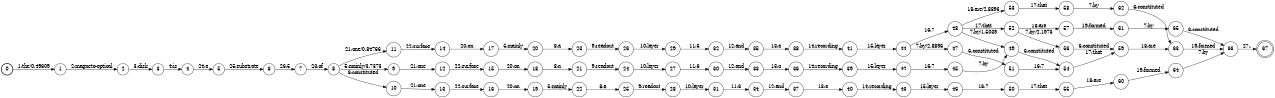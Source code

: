 digraph FST {
rankdir = LR;
size = "8.5,11";
label = "";
center = 1;
orientation = Portrait;
ranksep = "0.4";
nodesep = "0.25";
0 [label = "0", shape = circle, style = bold, fontsize = 14]
	0 -> 1 [label = "1:the/0.49609", fontsize = 14];
1 [label = "1", shape = circle, style = solid, fontsize = 14]
	1 -> 2 [label = "2:magneto-optical", fontsize = 14];
2 [label = "2", shape = circle, style = solid, fontsize = 14]
	2 -> 3 [label = "3:disk", fontsize = 14];
3 [label = "3", shape = circle, style = solid, fontsize = 14]
	3 -> 4 [label = "4:is", fontsize = 14];
4 [label = "4", shape = circle, style = solid, fontsize = 14]
	4 -> 5 [label = "24:a", fontsize = 14];
5 [label = "5", shape = circle, style = solid, fontsize = 14]
	5 -> 6 [label = "25:substrate", fontsize = 14];
6 [label = "6", shape = circle, style = solid, fontsize = 14]
	6 -> 7 [label = "26:5", fontsize = 14];
7 [label = "7", shape = circle, style = solid, fontsize = 14]
	7 -> 8 [label = "23:of", fontsize = 14];
8 [label = "8", shape = circle, style = solid, fontsize = 14]
	8 -> 9 [label = "5:mainly/3.7373", fontsize = 14];
	8 -> 10 [label = "6:constituted", fontsize = 14];
	8 -> 11 [label = "21:one/0.84766", fontsize = 14];
9 [label = "9", shape = circle, style = solid, fontsize = 14]
	9 -> 12 [label = "21:one", fontsize = 14];
10 [label = "10", shape = circle, style = solid, fontsize = 14]
	10 -> 13 [label = "21:one", fontsize = 14];
11 [label = "11", shape = circle, style = solid, fontsize = 14]
	11 -> 14 [label = "22:surface", fontsize = 14];
12 [label = "12", shape = circle, style = solid, fontsize = 14]
	12 -> 15 [label = "22:surface", fontsize = 14];
13 [label = "13", shape = circle, style = solid, fontsize = 14]
	13 -> 16 [label = "22:surface", fontsize = 14];
14 [label = "14", shape = circle, style = solid, fontsize = 14]
	14 -> 17 [label = "20:on", fontsize = 14];
15 [label = "15", shape = circle, style = solid, fontsize = 14]
	15 -> 18 [label = "20:on", fontsize = 14];
16 [label = "16", shape = circle, style = solid, fontsize = 14]
	16 -> 19 [label = "20:on", fontsize = 14];
17 [label = "17", shape = circle, style = solid, fontsize = 14]
	17 -> 20 [label = "5:mainly", fontsize = 14];
18 [label = "18", shape = circle, style = solid, fontsize = 14]
	18 -> 21 [label = "8:a", fontsize = 14];
19 [label = "19", shape = circle, style = solid, fontsize = 14]
	19 -> 22 [label = "5:mainly", fontsize = 14];
20 [label = "20", shape = circle, style = solid, fontsize = 14]
	20 -> 23 [label = "8:a", fontsize = 14];
21 [label = "21", shape = circle, style = solid, fontsize = 14]
	21 -> 24 [label = "9:readout", fontsize = 14];
22 [label = "22", shape = circle, style = solid, fontsize = 14]
	22 -> 25 [label = "8:a", fontsize = 14];
23 [label = "23", shape = circle, style = solid, fontsize = 14]
	23 -> 26 [label = "9:readout", fontsize = 14];
24 [label = "24", shape = circle, style = solid, fontsize = 14]
	24 -> 27 [label = "10:layer", fontsize = 14];
25 [label = "25", shape = circle, style = solid, fontsize = 14]
	25 -> 28 [label = "9:readout", fontsize = 14];
26 [label = "26", shape = circle, style = solid, fontsize = 14]
	26 -> 29 [label = "10:layer", fontsize = 14];
27 [label = "27", shape = circle, style = solid, fontsize = 14]
	27 -> 30 [label = "11:6", fontsize = 14];
28 [label = "28", shape = circle, style = solid, fontsize = 14]
	28 -> 31 [label = "10:layer", fontsize = 14];
29 [label = "29", shape = circle, style = solid, fontsize = 14]
	29 -> 32 [label = "11:6", fontsize = 14];
30 [label = "30", shape = circle, style = solid, fontsize = 14]
	30 -> 33 [label = "12:and", fontsize = 14];
31 [label = "31", shape = circle, style = solid, fontsize = 14]
	31 -> 34 [label = "11:6", fontsize = 14];
32 [label = "32", shape = circle, style = solid, fontsize = 14]
	32 -> 35 [label = "12:and", fontsize = 14];
33 [label = "33", shape = circle, style = solid, fontsize = 14]
	33 -> 36 [label = "13:a", fontsize = 14];
34 [label = "34", shape = circle, style = solid, fontsize = 14]
	34 -> 37 [label = "12:and", fontsize = 14];
35 [label = "35", shape = circle, style = solid, fontsize = 14]
	35 -> 38 [label = "13:a", fontsize = 14];
36 [label = "36", shape = circle, style = solid, fontsize = 14]
	36 -> 39 [label = "14:recording", fontsize = 14];
37 [label = "37", shape = circle, style = solid, fontsize = 14]
	37 -> 40 [label = "13:a", fontsize = 14];
38 [label = "38", shape = circle, style = solid, fontsize = 14]
	38 -> 41 [label = "14:recording", fontsize = 14];
39 [label = "39", shape = circle, style = solid, fontsize = 14]
	39 -> 42 [label = "15:layer", fontsize = 14];
40 [label = "40", shape = circle, style = solid, fontsize = 14]
	40 -> 43 [label = "14:recording", fontsize = 14];
41 [label = "41", shape = circle, style = solid, fontsize = 14]
	41 -> 44 [label = "15:layer", fontsize = 14];
42 [label = "42", shape = circle, style = solid, fontsize = 14]
	42 -> 45 [label = "16:7", fontsize = 14];
43 [label = "43", shape = circle, style = solid, fontsize = 14]
	43 -> 46 [label = "15:layer", fontsize = 14];
44 [label = "44", shape = circle, style = solid, fontsize = 14]
	44 -> 47 [label = "7:by/2.8896", fontsize = 14];
	44 -> 48 [label = "16:7", fontsize = 14];
45 [label = "45", shape = circle, style = solid, fontsize = 14]
	45 -> 49 [label = "7:by", fontsize = 14];
46 [label = "46", shape = circle, style = solid, fontsize = 14]
	46 -> 50 [label = "16:7", fontsize = 14];
47 [label = "47", shape = circle, style = solid, fontsize = 14]
	47 -> 51 [label = "6:constituted", fontsize = 14];
48 [label = "48", shape = circle, style = solid, fontsize = 14]
	48 -> 49 [label = "7:by/1.5039", fontsize = 14];
	48 -> 52 [label = "17:that", fontsize = 14];
	48 -> 53 [label = "18:are/2.8896", fontsize = 14];
49 [label = "49", shape = circle, style = solid, fontsize = 14]
	49 -> 54 [label = "6:constituted", fontsize = 14];
50 [label = "50", shape = circle, style = solid, fontsize = 14]
	50 -> 55 [label = "17:that", fontsize = 14];
51 [label = "51", shape = circle, style = solid, fontsize = 14]
	51 -> 54 [label = "16:7", fontsize = 14];
52 [label = "52", shape = circle, style = solid, fontsize = 14]
	52 -> 56 [label = "7:by/2.1973", fontsize = 14];
	52 -> 57 [label = "18:are", fontsize = 14];
53 [label = "53", shape = circle, style = solid, fontsize = 14]
	53 -> 58 [label = "17:that", fontsize = 14];
54 [label = "54", shape = circle, style = solid, fontsize = 14]
	54 -> 59 [label = "17:that", fontsize = 14];
55 [label = "55", shape = circle, style = solid, fontsize = 14]
	55 -> 60 [label = "18:are", fontsize = 14];
56 [label = "56", shape = circle, style = solid, fontsize = 14]
	56 -> 59 [label = "6:constituted", fontsize = 14];
57 [label = "57", shape = circle, style = solid, fontsize = 14]
	57 -> 61 [label = "19:formed", fontsize = 14];
58 [label = "58", shape = circle, style = solid, fontsize = 14]
	58 -> 62 [label = "7:by", fontsize = 14];
59 [label = "59", shape = circle, style = solid, fontsize = 14]
	59 -> 63 [label = "18:are", fontsize = 14];
60 [label = "60", shape = circle, style = solid, fontsize = 14]
	60 -> 64 [label = "19:formed", fontsize = 14];
61 [label = "61", shape = circle, style = solid, fontsize = 14]
	61 -> 65 [label = "7:by", fontsize = 14];
62 [label = "62", shape = circle, style = solid, fontsize = 14]
	62 -> 63 [label = "6:constituted", fontsize = 14];
63 [label = "63", shape = circle, style = solid, fontsize = 14]
	63 -> 66 [label = "19:formed", fontsize = 14];
64 [label = "64", shape = circle, style = solid, fontsize = 14]
	64 -> 66 [label = "7:by", fontsize = 14];
65 [label = "65", shape = circle, style = solid, fontsize = 14]
	65 -> 66 [label = "6:constituted", fontsize = 14];
66 [label = "66", shape = circle, style = solid, fontsize = 14]
	66 -> 67 [label = "27:.", fontsize = 14];
67 [label = "67", shape = doublecircle, style = solid, fontsize = 14]
}
